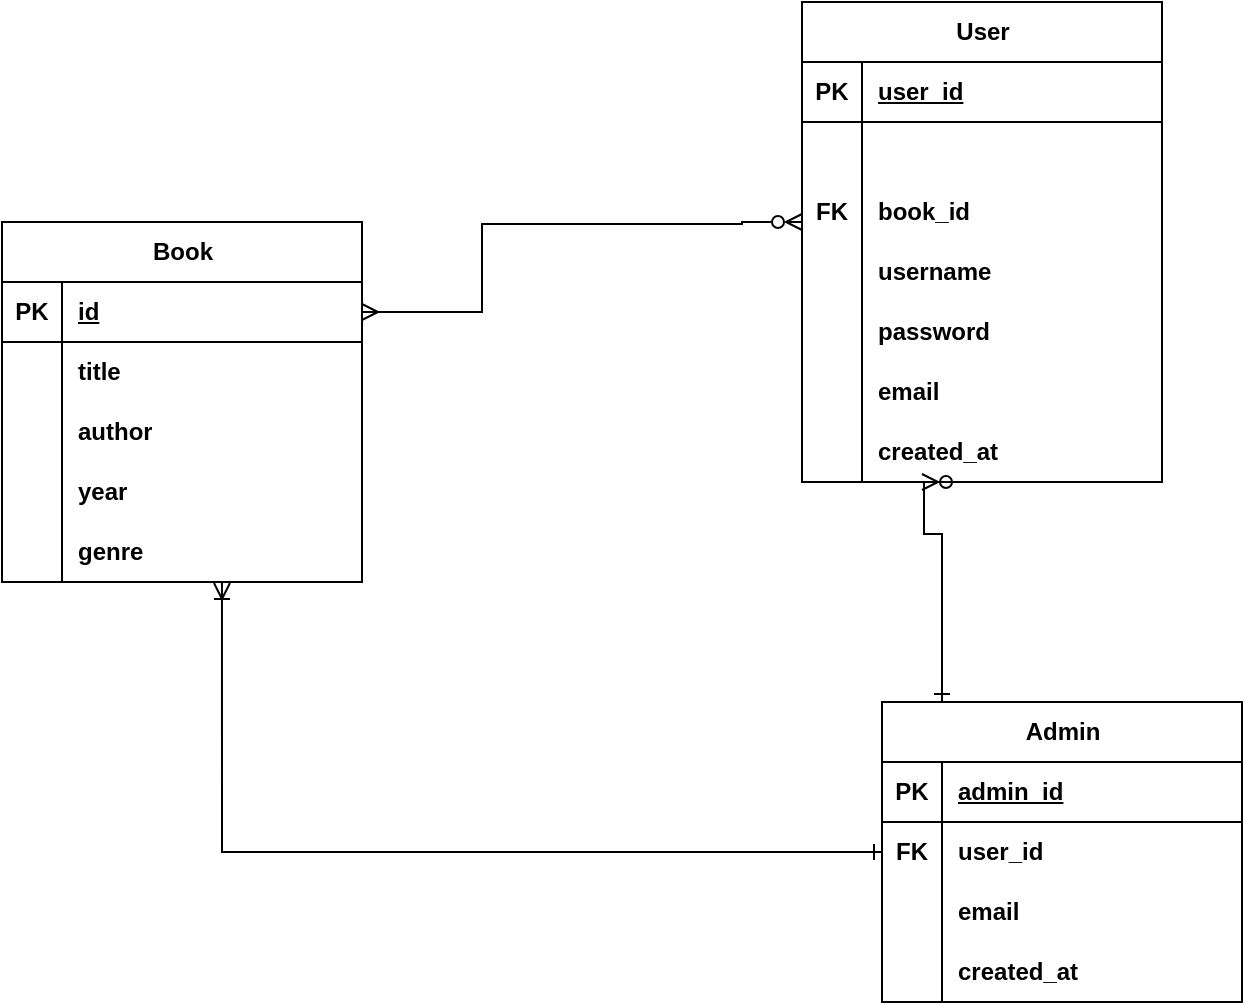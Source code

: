 <mxfile version="26.0.10">
  <diagram name="Page-1" id="6XP6BtaTH7z5omdcjvza">
    <mxGraphModel dx="953" dy="497" grid="1" gridSize="10" guides="1" tooltips="1" connect="1" arrows="1" fold="1" page="1" pageScale="1" pageWidth="850" pageHeight="1100" math="0" shadow="0">
      <root>
        <mxCell id="0" />
        <mxCell id="1" parent="0" />
        <mxCell id="PTsXraVTv4TRodBNtNdD-1" value="Book" style="shape=table;startSize=30;container=1;collapsible=1;childLayout=tableLayout;fixedRows=1;rowLines=0;fontStyle=1;align=center;resizeLast=1;html=1;" parent="1" vertex="1">
          <mxGeometry x="80" y="190" width="180" height="180" as="geometry" />
        </mxCell>
        <mxCell id="PTsXraVTv4TRodBNtNdD-2" value="" style="shape=tableRow;horizontal=0;startSize=0;swimlaneHead=0;swimlaneBody=0;fillColor=none;collapsible=0;dropTarget=0;points=[[0,0.5],[1,0.5]];portConstraint=eastwest;top=0;left=0;right=0;bottom=1;" parent="PTsXraVTv4TRodBNtNdD-1" vertex="1">
          <mxGeometry y="30" width="180" height="30" as="geometry" />
        </mxCell>
        <mxCell id="PTsXraVTv4TRodBNtNdD-3" value="PK" style="shape=partialRectangle;connectable=0;fillColor=none;top=0;left=0;bottom=0;right=0;fontStyle=1;overflow=hidden;whiteSpace=wrap;html=1;" parent="PTsXraVTv4TRodBNtNdD-2" vertex="1">
          <mxGeometry width="30" height="30" as="geometry">
            <mxRectangle width="30" height="30" as="alternateBounds" />
          </mxGeometry>
        </mxCell>
        <mxCell id="PTsXraVTv4TRodBNtNdD-4" value="id" style="shape=partialRectangle;connectable=0;fillColor=none;top=0;left=0;bottom=0;right=0;align=left;spacingLeft=6;fontStyle=5;overflow=hidden;whiteSpace=wrap;html=1;" parent="PTsXraVTv4TRodBNtNdD-2" vertex="1">
          <mxGeometry x="30" width="150" height="30" as="geometry">
            <mxRectangle width="150" height="30" as="alternateBounds" />
          </mxGeometry>
        </mxCell>
        <mxCell id="PTsXraVTv4TRodBNtNdD-5" value="" style="shape=tableRow;horizontal=0;startSize=0;swimlaneHead=0;swimlaneBody=0;fillColor=none;collapsible=0;dropTarget=0;points=[[0,0.5],[1,0.5]];portConstraint=eastwest;top=0;left=0;right=0;bottom=0;" parent="PTsXraVTv4TRodBNtNdD-1" vertex="1">
          <mxGeometry y="60" width="180" height="30" as="geometry" />
        </mxCell>
        <mxCell id="PTsXraVTv4TRodBNtNdD-6" value="" style="shape=partialRectangle;connectable=0;fillColor=none;top=0;left=0;bottom=0;right=0;editable=1;overflow=hidden;whiteSpace=wrap;html=1;" parent="PTsXraVTv4TRodBNtNdD-5" vertex="1">
          <mxGeometry width="30" height="30" as="geometry">
            <mxRectangle width="30" height="30" as="alternateBounds" />
          </mxGeometry>
        </mxCell>
        <mxCell id="PTsXraVTv4TRodBNtNdD-7" value="title" style="shape=partialRectangle;connectable=0;fillColor=none;top=0;left=0;bottom=0;right=0;align=left;spacingLeft=6;overflow=hidden;whiteSpace=wrap;html=1;fontStyle=1" parent="PTsXraVTv4TRodBNtNdD-5" vertex="1">
          <mxGeometry x="30" width="150" height="30" as="geometry">
            <mxRectangle width="150" height="30" as="alternateBounds" />
          </mxGeometry>
        </mxCell>
        <mxCell id="PTsXraVTv4TRodBNtNdD-8" value="" style="shape=tableRow;horizontal=0;startSize=0;swimlaneHead=0;swimlaneBody=0;fillColor=none;collapsible=0;dropTarget=0;points=[[0,0.5],[1,0.5]];portConstraint=eastwest;top=0;left=0;right=0;bottom=0;" parent="PTsXraVTv4TRodBNtNdD-1" vertex="1">
          <mxGeometry y="90" width="180" height="30" as="geometry" />
        </mxCell>
        <mxCell id="PTsXraVTv4TRodBNtNdD-9" value="" style="shape=partialRectangle;connectable=0;fillColor=none;top=0;left=0;bottom=0;right=0;editable=1;overflow=hidden;whiteSpace=wrap;html=1;" parent="PTsXraVTv4TRodBNtNdD-8" vertex="1">
          <mxGeometry width="30" height="30" as="geometry">
            <mxRectangle width="30" height="30" as="alternateBounds" />
          </mxGeometry>
        </mxCell>
        <mxCell id="PTsXraVTv4TRodBNtNdD-10" value="author" style="shape=partialRectangle;connectable=0;fillColor=none;top=0;left=0;bottom=0;right=0;align=left;spacingLeft=6;overflow=hidden;whiteSpace=wrap;html=1;fontStyle=1" parent="PTsXraVTv4TRodBNtNdD-8" vertex="1">
          <mxGeometry x="30" width="150" height="30" as="geometry">
            <mxRectangle width="150" height="30" as="alternateBounds" />
          </mxGeometry>
        </mxCell>
        <mxCell id="PTsXraVTv4TRodBNtNdD-11" value="" style="shape=tableRow;horizontal=0;startSize=0;swimlaneHead=0;swimlaneBody=0;fillColor=none;collapsible=0;dropTarget=0;points=[[0,0.5],[1,0.5]];portConstraint=eastwest;top=0;left=0;right=0;bottom=0;" parent="PTsXraVTv4TRodBNtNdD-1" vertex="1">
          <mxGeometry y="120" width="180" height="30" as="geometry" />
        </mxCell>
        <mxCell id="PTsXraVTv4TRodBNtNdD-12" value="" style="shape=partialRectangle;connectable=0;fillColor=none;top=0;left=0;bottom=0;right=0;editable=1;overflow=hidden;whiteSpace=wrap;html=1;" parent="PTsXraVTv4TRodBNtNdD-11" vertex="1">
          <mxGeometry width="30" height="30" as="geometry">
            <mxRectangle width="30" height="30" as="alternateBounds" />
          </mxGeometry>
        </mxCell>
        <mxCell id="PTsXraVTv4TRodBNtNdD-13" value="year" style="shape=partialRectangle;connectable=0;fillColor=none;top=0;left=0;bottom=0;right=0;align=left;spacingLeft=6;overflow=hidden;whiteSpace=wrap;html=1;fontStyle=1" parent="PTsXraVTv4TRodBNtNdD-11" vertex="1">
          <mxGeometry x="30" width="150" height="30" as="geometry">
            <mxRectangle width="150" height="30" as="alternateBounds" />
          </mxGeometry>
        </mxCell>
        <mxCell id="PTsXraVTv4TRodBNtNdD-36" value="" style="shape=tableRow;horizontal=0;startSize=0;swimlaneHead=0;swimlaneBody=0;fillColor=none;collapsible=0;dropTarget=0;points=[[0,0.5],[1,0.5]];portConstraint=eastwest;top=0;left=0;right=0;bottom=0;" parent="PTsXraVTv4TRodBNtNdD-1" vertex="1">
          <mxGeometry y="150" width="180" height="30" as="geometry" />
        </mxCell>
        <mxCell id="PTsXraVTv4TRodBNtNdD-37" value="" style="shape=partialRectangle;connectable=0;fillColor=none;top=0;left=0;bottom=0;right=0;editable=1;overflow=hidden;whiteSpace=wrap;html=1;" parent="PTsXraVTv4TRodBNtNdD-36" vertex="1">
          <mxGeometry width="30" height="30" as="geometry">
            <mxRectangle width="30" height="30" as="alternateBounds" />
          </mxGeometry>
        </mxCell>
        <mxCell id="PTsXraVTv4TRodBNtNdD-38" value="genre" style="shape=partialRectangle;connectable=0;fillColor=none;top=0;left=0;bottom=0;right=0;align=left;spacingLeft=6;overflow=hidden;whiteSpace=wrap;html=1;fontStyle=1" parent="PTsXraVTv4TRodBNtNdD-36" vertex="1">
          <mxGeometry x="30" width="150" height="30" as="geometry">
            <mxRectangle width="150" height="30" as="alternateBounds" />
          </mxGeometry>
        </mxCell>
        <mxCell id="PTsXraVTv4TRodBNtNdD-39" value="User" style="shape=table;startSize=30;container=1;collapsible=1;childLayout=tableLayout;fixedRows=1;rowLines=0;fontStyle=1;align=center;resizeLast=1;html=1;" parent="1" vertex="1">
          <mxGeometry x="480" y="80" width="180" height="240" as="geometry" />
        </mxCell>
        <mxCell id="PTsXraVTv4TRodBNtNdD-40" value="" style="shape=tableRow;horizontal=0;startSize=0;swimlaneHead=0;swimlaneBody=0;fillColor=none;collapsible=0;dropTarget=0;points=[[0,0.5],[1,0.5]];portConstraint=eastwest;top=0;left=0;right=0;bottom=1;" parent="PTsXraVTv4TRodBNtNdD-39" vertex="1">
          <mxGeometry y="30" width="180" height="30" as="geometry" />
        </mxCell>
        <mxCell id="PTsXraVTv4TRodBNtNdD-41" value="PK" style="shape=partialRectangle;connectable=0;fillColor=none;top=0;left=0;bottom=0;right=0;fontStyle=1;overflow=hidden;whiteSpace=wrap;html=1;" parent="PTsXraVTv4TRodBNtNdD-40" vertex="1">
          <mxGeometry width="30" height="30" as="geometry">
            <mxRectangle width="30" height="30" as="alternateBounds" />
          </mxGeometry>
        </mxCell>
        <mxCell id="PTsXraVTv4TRodBNtNdD-42" value="user_id" style="shape=partialRectangle;connectable=0;fillColor=none;top=0;left=0;bottom=0;right=0;align=left;spacingLeft=6;fontStyle=5;overflow=hidden;whiteSpace=wrap;html=1;" parent="PTsXraVTv4TRodBNtNdD-40" vertex="1">
          <mxGeometry x="30" width="150" height="30" as="geometry">
            <mxRectangle width="150" height="30" as="alternateBounds" />
          </mxGeometry>
        </mxCell>
        <mxCell id="PTsXraVTv4TRodBNtNdD-43" value="" style="shape=tableRow;horizontal=0;startSize=0;swimlaneHead=0;swimlaneBody=0;fillColor=none;collapsible=0;dropTarget=0;points=[[0,0.5],[1,0.5]];portConstraint=eastwest;top=0;left=0;right=0;bottom=0;" parent="PTsXraVTv4TRodBNtNdD-39" vertex="1">
          <mxGeometry y="60" width="180" height="30" as="geometry" />
        </mxCell>
        <mxCell id="PTsXraVTv4TRodBNtNdD-44" value="" style="shape=partialRectangle;connectable=0;fillColor=none;top=0;left=0;bottom=0;right=0;editable=1;overflow=hidden;whiteSpace=wrap;html=1;fontStyle=1" parent="PTsXraVTv4TRodBNtNdD-43" vertex="1">
          <mxGeometry width="30" height="30" as="geometry">
            <mxRectangle width="30" height="30" as="alternateBounds" />
          </mxGeometry>
        </mxCell>
        <mxCell id="PTsXraVTv4TRodBNtNdD-45" value="" style="shape=partialRectangle;connectable=0;fillColor=none;top=0;left=0;bottom=0;right=0;align=left;spacingLeft=6;overflow=hidden;whiteSpace=wrap;html=1;fontStyle=1" parent="PTsXraVTv4TRodBNtNdD-43" vertex="1">
          <mxGeometry x="30" width="150" height="30" as="geometry">
            <mxRectangle width="150" height="30" as="alternateBounds" />
          </mxGeometry>
        </mxCell>
        <mxCell id="3fmt9fM3edpbmW2RbOiD-17" value="" style="shape=tableRow;horizontal=0;startSize=0;swimlaneHead=0;swimlaneBody=0;fillColor=none;collapsible=0;dropTarget=0;points=[[0,0.5],[1,0.5]];portConstraint=eastwest;top=0;left=0;right=0;bottom=0;" vertex="1" parent="PTsXraVTv4TRodBNtNdD-39">
          <mxGeometry y="90" width="180" height="30" as="geometry" />
        </mxCell>
        <mxCell id="3fmt9fM3edpbmW2RbOiD-18" value="FK" style="shape=partialRectangle;connectable=0;fillColor=none;top=0;left=0;bottom=0;right=0;editable=1;overflow=hidden;whiteSpace=wrap;html=1;fontStyle=1" vertex="1" parent="3fmt9fM3edpbmW2RbOiD-17">
          <mxGeometry width="30" height="30" as="geometry">
            <mxRectangle width="30" height="30" as="alternateBounds" />
          </mxGeometry>
        </mxCell>
        <mxCell id="3fmt9fM3edpbmW2RbOiD-19" value="book_id" style="shape=partialRectangle;connectable=0;fillColor=none;top=0;left=0;bottom=0;right=0;align=left;spacingLeft=6;overflow=hidden;whiteSpace=wrap;html=1;fontStyle=1" vertex="1" parent="3fmt9fM3edpbmW2RbOiD-17">
          <mxGeometry x="30" width="150" height="30" as="geometry">
            <mxRectangle width="150" height="30" as="alternateBounds" />
          </mxGeometry>
        </mxCell>
        <mxCell id="3fmt9fM3edpbmW2RbOiD-14" value="" style="shape=tableRow;horizontal=0;startSize=0;swimlaneHead=0;swimlaneBody=0;fillColor=none;collapsible=0;dropTarget=0;points=[[0,0.5],[1,0.5]];portConstraint=eastwest;top=0;left=0;right=0;bottom=0;" vertex="1" parent="PTsXraVTv4TRodBNtNdD-39">
          <mxGeometry y="120" width="180" height="30" as="geometry" />
        </mxCell>
        <mxCell id="3fmt9fM3edpbmW2RbOiD-15" value="" style="shape=partialRectangle;connectable=0;fillColor=none;top=0;left=0;bottom=0;right=0;editable=1;overflow=hidden;whiteSpace=wrap;html=1;" vertex="1" parent="3fmt9fM3edpbmW2RbOiD-14">
          <mxGeometry width="30" height="30" as="geometry">
            <mxRectangle width="30" height="30" as="alternateBounds" />
          </mxGeometry>
        </mxCell>
        <mxCell id="3fmt9fM3edpbmW2RbOiD-16" value="username" style="shape=partialRectangle;connectable=0;fillColor=none;top=0;left=0;bottom=0;right=0;align=left;spacingLeft=6;overflow=hidden;whiteSpace=wrap;html=1;fontStyle=1" vertex="1" parent="3fmt9fM3edpbmW2RbOiD-14">
          <mxGeometry x="30" width="150" height="30" as="geometry">
            <mxRectangle width="150" height="30" as="alternateBounds" />
          </mxGeometry>
        </mxCell>
        <mxCell id="PTsXraVTv4TRodBNtNdD-46" value="" style="shape=tableRow;horizontal=0;startSize=0;swimlaneHead=0;swimlaneBody=0;fillColor=none;collapsible=0;dropTarget=0;points=[[0,0.5],[1,0.5]];portConstraint=eastwest;top=0;left=0;right=0;bottom=0;" parent="PTsXraVTv4TRodBNtNdD-39" vertex="1">
          <mxGeometry y="150" width="180" height="30" as="geometry" />
        </mxCell>
        <mxCell id="PTsXraVTv4TRodBNtNdD-47" value="" style="shape=partialRectangle;connectable=0;fillColor=none;top=0;left=0;bottom=0;right=0;editable=1;overflow=hidden;whiteSpace=wrap;html=1;" parent="PTsXraVTv4TRodBNtNdD-46" vertex="1">
          <mxGeometry width="30" height="30" as="geometry">
            <mxRectangle width="30" height="30" as="alternateBounds" />
          </mxGeometry>
        </mxCell>
        <mxCell id="PTsXraVTv4TRodBNtNdD-48" value="password" style="shape=partialRectangle;connectable=0;fillColor=none;top=0;left=0;bottom=0;right=0;align=left;spacingLeft=6;overflow=hidden;whiteSpace=wrap;html=1;fontStyle=1" parent="PTsXraVTv4TRodBNtNdD-46" vertex="1">
          <mxGeometry x="30" width="150" height="30" as="geometry">
            <mxRectangle width="150" height="30" as="alternateBounds" />
          </mxGeometry>
        </mxCell>
        <mxCell id="PTsXraVTv4TRodBNtNdD-49" value="" style="shape=tableRow;horizontal=0;startSize=0;swimlaneHead=0;swimlaneBody=0;fillColor=none;collapsible=0;dropTarget=0;points=[[0,0.5],[1,0.5]];portConstraint=eastwest;top=0;left=0;right=0;bottom=0;" parent="PTsXraVTv4TRodBNtNdD-39" vertex="1">
          <mxGeometry y="180" width="180" height="30" as="geometry" />
        </mxCell>
        <mxCell id="PTsXraVTv4TRodBNtNdD-50" value="" style="shape=partialRectangle;connectable=0;fillColor=none;top=0;left=0;bottom=0;right=0;editable=1;overflow=hidden;whiteSpace=wrap;html=1;" parent="PTsXraVTv4TRodBNtNdD-49" vertex="1">
          <mxGeometry width="30" height="30" as="geometry">
            <mxRectangle width="30" height="30" as="alternateBounds" />
          </mxGeometry>
        </mxCell>
        <mxCell id="PTsXraVTv4TRodBNtNdD-51" value="email" style="shape=partialRectangle;connectable=0;fillColor=none;top=0;left=0;bottom=0;right=0;align=left;spacingLeft=6;overflow=hidden;whiteSpace=wrap;html=1;fontStyle=1" parent="PTsXraVTv4TRodBNtNdD-49" vertex="1">
          <mxGeometry x="30" width="150" height="30" as="geometry">
            <mxRectangle width="150" height="30" as="alternateBounds" />
          </mxGeometry>
        </mxCell>
        <mxCell id="PTsXraVTv4TRodBNtNdD-52" value="" style="shape=tableRow;horizontal=0;startSize=0;swimlaneHead=0;swimlaneBody=0;fillColor=none;collapsible=0;dropTarget=0;points=[[0,0.5],[1,0.5]];portConstraint=eastwest;top=0;left=0;right=0;bottom=0;" parent="PTsXraVTv4TRodBNtNdD-39" vertex="1">
          <mxGeometry y="210" width="180" height="30" as="geometry" />
        </mxCell>
        <mxCell id="PTsXraVTv4TRodBNtNdD-53" value="" style="shape=partialRectangle;connectable=0;fillColor=none;top=0;left=0;bottom=0;right=0;editable=1;overflow=hidden;whiteSpace=wrap;html=1;" parent="PTsXraVTv4TRodBNtNdD-52" vertex="1">
          <mxGeometry width="30" height="30" as="geometry">
            <mxRectangle width="30" height="30" as="alternateBounds" />
          </mxGeometry>
        </mxCell>
        <mxCell id="PTsXraVTv4TRodBNtNdD-54" value="created_at" style="shape=partialRectangle;connectable=0;fillColor=none;top=0;left=0;bottom=0;right=0;align=left;spacingLeft=6;overflow=hidden;whiteSpace=wrap;html=1;fontStyle=1" parent="PTsXraVTv4TRodBNtNdD-52" vertex="1">
          <mxGeometry x="30" width="150" height="30" as="geometry">
            <mxRectangle width="150" height="30" as="alternateBounds" />
          </mxGeometry>
        </mxCell>
        <mxCell id="3fmt9fM3edpbmW2RbOiD-3" style="edgeStyle=orthogonalEdgeStyle;rounded=0;orthogonalLoop=1;jettySize=auto;html=1;endArrow=ERzeroToMany;startFill=0;endFill=0;startArrow=ERone;" edge="1" parent="1" source="PTsXraVTv4TRodBNtNdD-55">
          <mxGeometry relative="1" as="geometry">
            <mxPoint x="540" y="320" as="targetPoint" />
            <Array as="points">
              <mxPoint x="550" y="346" />
              <mxPoint x="541" y="346" />
            </Array>
          </mxGeometry>
        </mxCell>
        <mxCell id="PTsXraVTv4TRodBNtNdD-55" value="Admin" style="shape=table;startSize=30;container=1;collapsible=1;childLayout=tableLayout;fixedRows=1;rowLines=0;fontStyle=1;align=center;resizeLast=1;html=1;" parent="1" vertex="1">
          <mxGeometry x="520" y="430" width="180" height="150" as="geometry" />
        </mxCell>
        <mxCell id="PTsXraVTv4TRodBNtNdD-56" value="" style="shape=tableRow;horizontal=0;startSize=0;swimlaneHead=0;swimlaneBody=0;fillColor=none;collapsible=0;dropTarget=0;points=[[0,0.5],[1,0.5]];portConstraint=eastwest;top=0;left=0;right=0;bottom=1;" parent="PTsXraVTv4TRodBNtNdD-55" vertex="1">
          <mxGeometry y="30" width="180" height="30" as="geometry" />
        </mxCell>
        <mxCell id="PTsXraVTv4TRodBNtNdD-57" value="PK" style="shape=partialRectangle;connectable=0;fillColor=none;top=0;left=0;bottom=0;right=0;fontStyle=1;overflow=hidden;whiteSpace=wrap;html=1;" parent="PTsXraVTv4TRodBNtNdD-56" vertex="1">
          <mxGeometry width="30" height="30" as="geometry">
            <mxRectangle width="30" height="30" as="alternateBounds" />
          </mxGeometry>
        </mxCell>
        <mxCell id="PTsXraVTv4TRodBNtNdD-58" value="admin_id" style="shape=partialRectangle;connectable=0;fillColor=none;top=0;left=0;bottom=0;right=0;align=left;spacingLeft=6;fontStyle=5;overflow=hidden;whiteSpace=wrap;html=1;" parent="PTsXraVTv4TRodBNtNdD-56" vertex="1">
          <mxGeometry x="30" width="150" height="30" as="geometry">
            <mxRectangle width="150" height="30" as="alternateBounds" />
          </mxGeometry>
        </mxCell>
        <mxCell id="PTsXraVTv4TRodBNtNdD-59" value="" style="shape=tableRow;horizontal=0;startSize=0;swimlaneHead=0;swimlaneBody=0;fillColor=none;collapsible=0;dropTarget=0;points=[[0,0.5],[1,0.5]];portConstraint=eastwest;top=0;left=0;right=0;bottom=0;" parent="PTsXraVTv4TRodBNtNdD-55" vertex="1">
          <mxGeometry y="60" width="180" height="30" as="geometry" />
        </mxCell>
        <mxCell id="PTsXraVTv4TRodBNtNdD-60" value="&lt;b&gt;FK&lt;/b&gt;" style="shape=partialRectangle;connectable=0;fillColor=none;top=0;left=0;bottom=0;right=0;editable=1;overflow=hidden;whiteSpace=wrap;html=1;" parent="PTsXraVTv4TRodBNtNdD-59" vertex="1">
          <mxGeometry width="30" height="30" as="geometry">
            <mxRectangle width="30" height="30" as="alternateBounds" />
          </mxGeometry>
        </mxCell>
        <mxCell id="PTsXraVTv4TRodBNtNdD-61" value="user_id" style="shape=partialRectangle;connectable=0;fillColor=none;top=0;left=0;bottom=0;right=0;align=left;spacingLeft=6;overflow=hidden;whiteSpace=wrap;html=1;fontStyle=1" parent="PTsXraVTv4TRodBNtNdD-59" vertex="1">
          <mxGeometry x="30" width="150" height="30" as="geometry">
            <mxRectangle width="150" height="30" as="alternateBounds" />
          </mxGeometry>
        </mxCell>
        <mxCell id="PTsXraVTv4TRodBNtNdD-65" value="" style="shape=tableRow;horizontal=0;startSize=0;swimlaneHead=0;swimlaneBody=0;fillColor=none;collapsible=0;dropTarget=0;points=[[0,0.5],[1,0.5]];portConstraint=eastwest;top=0;left=0;right=0;bottom=0;" parent="PTsXraVTv4TRodBNtNdD-55" vertex="1">
          <mxGeometry y="90" width="180" height="30" as="geometry" />
        </mxCell>
        <mxCell id="PTsXraVTv4TRodBNtNdD-66" value="" style="shape=partialRectangle;connectable=0;fillColor=none;top=0;left=0;bottom=0;right=0;editable=1;overflow=hidden;whiteSpace=wrap;html=1;" parent="PTsXraVTv4TRodBNtNdD-65" vertex="1">
          <mxGeometry width="30" height="30" as="geometry">
            <mxRectangle width="30" height="30" as="alternateBounds" />
          </mxGeometry>
        </mxCell>
        <mxCell id="PTsXraVTv4TRodBNtNdD-67" value="email" style="shape=partialRectangle;connectable=0;fillColor=none;top=0;left=0;bottom=0;right=0;align=left;spacingLeft=6;overflow=hidden;whiteSpace=wrap;html=1;fontStyle=1" parent="PTsXraVTv4TRodBNtNdD-65" vertex="1">
          <mxGeometry x="30" width="150" height="30" as="geometry">
            <mxRectangle width="150" height="30" as="alternateBounds" />
          </mxGeometry>
        </mxCell>
        <mxCell id="PTsXraVTv4TRodBNtNdD-68" value="" style="shape=tableRow;horizontal=0;startSize=0;swimlaneHead=0;swimlaneBody=0;fillColor=none;collapsible=0;dropTarget=0;points=[[0,0.5],[1,0.5]];portConstraint=eastwest;top=0;left=0;right=0;bottom=0;" parent="PTsXraVTv4TRodBNtNdD-55" vertex="1">
          <mxGeometry y="120" width="180" height="30" as="geometry" />
        </mxCell>
        <mxCell id="PTsXraVTv4TRodBNtNdD-69" value="" style="shape=partialRectangle;connectable=0;fillColor=none;top=0;left=0;bottom=0;right=0;editable=1;overflow=hidden;whiteSpace=wrap;html=1;" parent="PTsXraVTv4TRodBNtNdD-68" vertex="1">
          <mxGeometry width="30" height="30" as="geometry">
            <mxRectangle width="30" height="30" as="alternateBounds" />
          </mxGeometry>
        </mxCell>
        <mxCell id="PTsXraVTv4TRodBNtNdD-70" value="created_at" style="shape=partialRectangle;connectable=0;fillColor=none;top=0;left=0;bottom=0;right=0;align=left;spacingLeft=6;overflow=hidden;whiteSpace=wrap;html=1;fontStyle=1" parent="PTsXraVTv4TRodBNtNdD-68" vertex="1">
          <mxGeometry x="30" width="150" height="30" as="geometry">
            <mxRectangle width="150" height="30" as="alternateBounds" />
          </mxGeometry>
        </mxCell>
        <mxCell id="3fmt9fM3edpbmW2RbOiD-1" style="edgeStyle=orthogonalEdgeStyle;rounded=0;orthogonalLoop=1;jettySize=auto;html=1;entryX=1;entryY=0.5;entryDx=0;entryDy=0;endArrow=ERmany;startFill=0;startArrow=ERzeroToMany;endFill=0;" edge="1" parent="1" target="PTsXraVTv4TRodBNtNdD-2">
          <mxGeometry relative="1" as="geometry">
            <mxPoint x="280" y="240" as="targetPoint" />
            <mxPoint x="480" y="190" as="sourcePoint" />
            <Array as="points">
              <mxPoint x="450" y="190" />
              <mxPoint x="450" y="191" />
              <mxPoint x="320" y="191" />
              <mxPoint x="320" y="235" />
            </Array>
          </mxGeometry>
        </mxCell>
        <mxCell id="3fmt9fM3edpbmW2RbOiD-4" style="edgeStyle=orthogonalEdgeStyle;rounded=0;orthogonalLoop=1;jettySize=auto;html=1;exitX=0;exitY=0.5;exitDx=0;exitDy=0;startArrow=ERone;startFill=0;endArrow=ERoneToMany;endFill=0;entryX=0.611;entryY=1.017;entryDx=0;entryDy=0;entryPerimeter=0;" edge="1" parent="1" source="PTsXraVTv4TRodBNtNdD-59" target="PTsXraVTv4TRodBNtNdD-36">
          <mxGeometry relative="1" as="geometry">
            <mxPoint x="210" y="440" as="targetPoint" />
            <mxPoint x="509.94" y="514.01" as="sourcePoint" />
            <Array as="points">
              <mxPoint x="190" y="505" />
            </Array>
          </mxGeometry>
        </mxCell>
      </root>
    </mxGraphModel>
  </diagram>
</mxfile>
